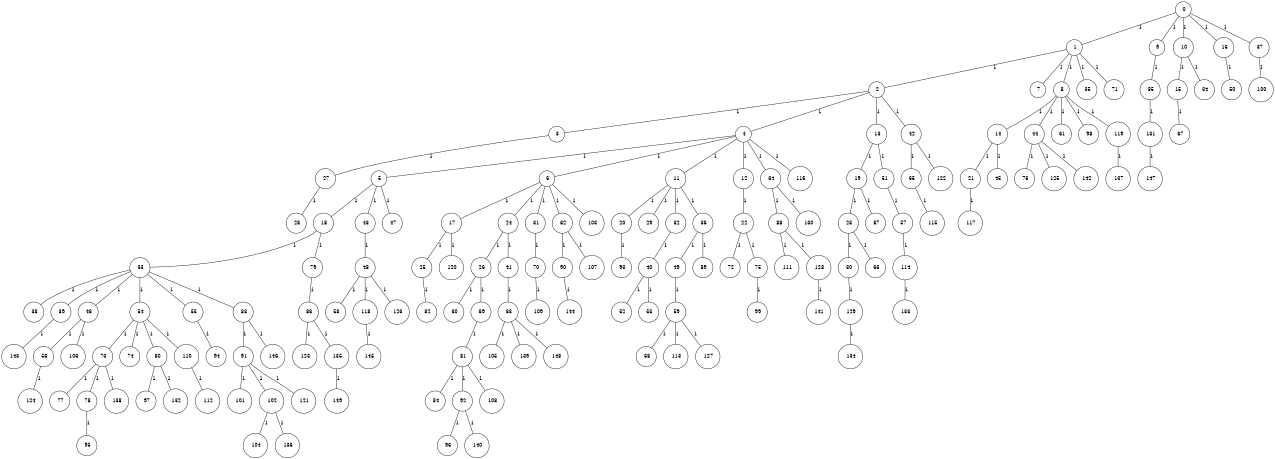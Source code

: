 graph G {
size="8.5,11;"
ratio = "expand;"
fixedsize="true;"
overlap="scale;"
node[shape=circle,width=.12,hight=.12,fontsize=12]
edge[fontsize=12]

0[label=" 0" color=black, pos="0.71108779,2.9984557!"];
1[label=" 1" color=black, pos="0.38501074,0.78953427!"];
2[label=" 2" color=black, pos="1.9637797,2.4945591!"];
3[label=" 3" color=black, pos="2.8648618,2.5305418!"];
4[label=" 4" color=black, pos="1.2329295,0.34750591!"];
5[label=" 5" color=black, pos="1.9163976,2.7224307!"];
6[label=" 6" color=black, pos="0.32526362,2.3446663!"];
7[label=" 7" color=black, pos="2.4075222,1.7989328!"];
8[label=" 8" color=black, pos="2.4798161,0.65834827!"];
9[label=" 9" color=black, pos="1.2314194,2.8836211!"];
10[label=" 10" color=black, pos="0.83081226,0.42796689!"];
11[label=" 11" color=black, pos="1.2791685,0.65165586!"];
12[label=" 12" color=black, pos="0.62673924,2.5528725!"];
13[label=" 13" color=black, pos="2.7973362,0.48025444!"];
14[label=" 14" color=black, pos="1.3060844,2.4717788!"];
15[label=" 15" color=black, pos="1.8276282,0.83221652!"];
16[label=" 16" color=black, pos="2.0681,0.17227114!"];
17[label=" 17" color=black, pos="2.9384473,0.4947184!"];
18[label=" 18" color=black, pos="1.4340723,0.46493363!"];
19[label=" 19" color=black, pos="0.88119396,1.2253388!"];
20[label=" 20" color=black, pos="2.1157513,1.05107!"];
21[label=" 21" color=black, pos="1.0535145,1.0356874!"];
22[label=" 22" color=black, pos="2.3562452,1.0732055!"];
23[label=" 23" color=black, pos="0.77817781,0.49131776!"];
24[label=" 24" color=black, pos="0.39598678,2.1457972!"];
25[label=" 25" color=black, pos="0.71948111,0.1036937!"];
26[label=" 26" color=black, pos="2.5632009,1.8667943!"];
27[label=" 27" color=black, pos="1.6852168,0.95232805!"];
28[label=" 28" color=black, pos="2.8703444,0.71405561!"];
29[label=" 29" color=black, pos="2.5347225,0.28345777!"];
30[label=" 30" color=black, pos="1.2572092,1.0748412!"];
31[label=" 31" color=black, pos="1.2620852,0.88166483!"];
32[label=" 32" color=black, pos="0.22974785,1.9925061!"];
33[label=" 33" color=black, pos="0.66797764,2.1027824!"];
34[label=" 34" color=black, pos="1.6648271,2.6755734!"];
35[label=" 35" color=black, pos="1.0617098,0.15101205!"];
36[label=" 36" color=black, pos="0.63129951,2.8559131!"];
37[label=" 37" color=black, pos="2.6148106,0.056989752!"];
38[label=" 38" color=black, pos="0.49603414,0.90740685!"];
39[label=" 39" color=black, pos="1.6979899,0.41619135!"];
40[label=" 40" color=black, pos="1.8165337,0.87696669!"];
41[label=" 41" color=black, pos="0.50489725,2.7156899!"];
42[label=" 42" color=black, pos="1.9493258,0.51976834!"];
43[label=" 43" color=black, pos="2.0191647,1.9430898!"];
44[label=" 44" color=black, pos="0.53584805,2.8164863!"];
45[label=" 45" color=black, pos="2.9383739,0.022678538!"];
46[label=" 46" color=black, pos="2.005307,2.1925274!"];
47[label=" 47" color=black, pos="2.7191571,0.63103457!"];
48[label=" 48" color=black, pos="1.0174162,0.020202124!"];
49[label=" 49" color=black, pos="1.4877503,2.6920378!"];
50[label=" 50" color=black, pos="1.1271553,1.4481117!"];
51[label=" 51" color=black, pos="1.8825865,0.79678431!"];
52[label=" 52" color=black, pos="1.1902045,2.5690933!"];
53[label=" 53" color=black, pos="0.48674661,2.5629864!"];
54[label=" 54" color=black, pos="1.5218572,2.1953504!"];
55[label=" 55" color=black, pos="2.3642325,0.77670503!"];
56[label=" 56" color=black, pos="1.3343862,1.9039621!"];
57[label=" 57" color=black, pos="0.53279917,1.2592127!"];
58[label=" 58" color=black, pos="1.807806,0.80627454!"];
59[label=" 59" color=black, pos="0.098526035,2.1088271!"];
60[label=" 60" color=black, pos="1.2163294,1.417309!"];
61[label=" 61" color=black, pos="1.2696922,2.1951296!"];
62[label=" 62" color=black, pos="0.7358092,2.0325636!"];
63[label=" 63" color=black, pos="1.216865,2.4816903!"];
64[label=" 64" color=black, pos="0.6061758,0.37338784!"];
65[label=" 65" color=black, pos="1.9816523,0.79892945!"];
66[label=" 66" color=black, pos="2.339925,1.4798508!"];
67[label=" 67" color=black, pos="0.20826283,2.7271816!"];
68[label=" 68" color=black, pos="0.26659829,1.1276683!"];
69[label=" 69" color=black, pos="2.124786,2.3278398!"];
70[label=" 70" color=black, pos="0.71327799,0.96063693!"];
71[label=" 71" color=black, pos="2.1696721,0.48139426!"];
72[label=" 72" color=black, pos="2.8279797,1.9148229!"];
73[label=" 73" color=black, pos="0.48738265,2.5990902!"];
74[label=" 74" color=black, pos="1.3189563,0.2657587!"];
75[label=" 75" color=black, pos="1.667619,0.95181139!"];
76[label=" 76" color=black, pos="2.137431,1.4705077!"];
77[label=" 77" color=black, pos="0.40227765,2.1228122!"];
78[label=" 78" color=black, pos="1.158751,1.0456986!"];
79[label=" 79" color=black, pos="0.52577646,0.104271!"];
80[label=" 80" color=black, pos="1.381875,2.1633881!"];
81[label=" 81" color=black, pos="1.7328462,2.6965653!"];
82[label=" 82" color=black, pos="0.84141939,2.5790216!"];
83[label=" 83" color=black, pos="2.9552643,0.44325562!"];
84[label=" 84" color=black, pos="0.61031269,1.3549123!"];
85[label=" 85" color=black, pos="0.7121109,0.12814599!"];
86[label=" 86" color=black, pos="0.56117373,2.199285!"];
87[label=" 87" color=black, pos="2.7009375,2.4407063!"];
88[label=" 88" color=black, pos="2.3226499,2.9520702!"];
89[label=" 89" color=black, pos="2.3665727,0.10729854!"];
90[label=" 90" color=black, pos="0.61095951,2.7170305!"];
91[label=" 91" color=black, pos="1.2171531,2.6589191!"];
92[label=" 92" color=black, pos="2.0740495,2.8400562!"];
93[label=" 93" color=black, pos="0.49155597,2.6570223!"];
94[label=" 94" color=black, pos="0.14204678,1.1396799!"];
95[label=" 95" color=black, pos="2.1598633,0.92579685!"];
96[label=" 96" color=black, pos="1.1844806,1.5380093!"];
97[label=" 97" color=black, pos="0.52650254,0.75904547!"];
98[label=" 98" color=black, pos="2.3316279,1.7036859!"];
99[label=" 99" color=black, pos="0.63636207,0.37624686!"];
100[label=" 100" color=black, pos="2.3764365,2.4965719!"];
101[label=" 101" color=black, pos="2.1845052,1.9207221!"];
102[label=" 102" color=black, pos="2.0099014,0.16953625!"];
103[label=" 103" color=black, pos="0.64078819,0.65227789!"];
104[label=" 104" color=black, pos="0.97320014,0.37632213!"];
105[label=" 105" color=black, pos="2.8355949,2.6371647!"];
106[label=" 106" color=black, pos="1.6114436,0.71600392!"];
107[label=" 107" color=black, pos="0.70345565,2.9582171!"];
108[label=" 108" color=black, pos="2.3085538,0.94788454!"];
109[label=" 109" color=black, pos="1.6083832,1.8196109!"];
110[label=" 110" color=black, pos="2.9290087,2.7880493!"];
111[label=" 111" color=black, pos="2.0844802,2.3950656!"];
112[label=" 112" color=black, pos="1.6306143,0.55738305!"];
113[label=" 113" color=black, pos="2.9067554,0.63343212!"];
114[label=" 114" color=black, pos="0.5353984,0.76600456!"];
115[label=" 115" color=black, pos="1.4416868,0.31874617!"];
116[label=" 116" color=black, pos="1.1790107,2.2432996!"];
117[label=" 117" color=black, pos="0.13523738,2.4056785!"];
118[label=" 118" color=black, pos="0.052057587,1.6340429!"];
119[label=" 119" color=black, pos="1.6340549,2.1942182!"];
120[label=" 120" color=black, pos="1.8004963,0.73087846!"];
121[label=" 121" color=black, pos="2.946149,1.2254506!"];
122[label=" 122" color=black, pos="1.7137466,1.7204015!"];
123[label=" 123" color=black, pos="1.7156769,2.905674!"];
124[label=" 124" color=black, pos="0.30577835,1.6820815!"];
125[label=" 125" color=black, pos="2.211884,2.5052618!"];
126[label=" 126" color=black, pos="0.2814877,2.4004795!"];
127[label=" 127" color=black, pos="1.1684132,0.18021181!"];
128[label=" 128" color=black, pos="2.3462989,1.6761613!"];
129[label=" 129" color=black, pos="0.27540086,0.77399533!"];
130[label=" 130" color=black, pos="2.8930671,2.1445809!"];
131[label=" 131" color=black, pos="2.5335444,1.5034317!"];
132[label=" 132" color=black, pos="0.19922854,0.28033852!"];
133[label=" 133" color=black, pos="0.27327316,0.67505421!"];
134[label=" 134" color=black, pos="1.924905,0.47030346!"];
135[label=" 135" color=black, pos="0.67023131,1.0622277!"];
136[label=" 136" color=black, pos="1.5616055,1.3089781!"];
137[label=" 137" color=black, pos="0.64000093,0.82615388!"];
138[label=" 138" color=black, pos="1.5773702,2.1418121!"];
139[label=" 139" color=black, pos="0.020989732,1.9502375!"];
140[label=" 140" color=black, pos="1.830757,1.6313309!"];
141[label=" 141" color=black, pos="2.0161763,0.65879098!"];
142[label=" 142" color=black, pos="0.38191872,0.034399429!"];
143[label=" 143" color=black, pos="1.7796097,2.0686802!"];
144[label=" 144" color=black, pos="1.8350162,2.1782217!"];
145[label=" 145" color=black, pos="1.4606318,2.0080852!"];
146[label=" 146" color=black, pos="1.9751103,1.1489167!"];
147[label=" 147" color=black, pos="2.795141,0.21631833!"];
148[label=" 148" color=black, pos="2.3297302,0.72992808!"];
149[label=" 149" color=black, pos="1.1540342,2.2869877!"];
0--1[label="1"]
0--9[label="1"]
0--10[label="1"]
0--16[label="1"]
0--37[label="1"]
1--2[label="1"]
1--7[label="1"]
1--8[label="1"]
1--35[label="1"]
1--71[label="1"]
2--3[label="1"]
2--4[label="1"]
2--13[label="1"]
2--42[label="1"]
3--27[label="1"]
4--5[label="1"]
4--6[label="1"]
4--11[label="1"]
4--12[label="1"]
4--64[label="1"]
4--116[label="1"]
5--18[label="1"]
5--43[label="1"]
5--47[label="1"]
6--17[label="1"]
6--24[label="1"]
6--31[label="1"]
6--62[label="1"]
6--103[label="1"]
8--14[label="1"]
8--44[label="1"]
8--61[label="1"]
8--98[label="1"]
8--119[label="1"]
9--85[label="1"]
10--15[label="1"]
10--34[label="1"]
11--20[label="1"]
11--29[label="1"]
11--32[label="1"]
11--36[label="1"]
12--22[label="1"]
13--19[label="1"]
13--51[label="1"]
14--21[label="1"]
14--45[label="1"]
15--67[label="1"]
16--50[label="1"]
17--25[label="1"]
17--120[label="1"]
18--33[label="1"]
18--79[label="1"]
19--23[label="1"]
19--87[label="1"]
20--93[label="1"]
21--117[label="1"]
22--72[label="1"]
22--75[label="1"]
23--30[label="1"]
23--66[label="1"]
24--26[label="1"]
24--41[label="1"]
25--82[label="1"]
26--60[label="1"]
26--69[label="1"]
27--28[label="1"]
30--129[label="1"]
31--70[label="1"]
32--40[label="1"]
33--38[label="1"]
33--39[label="1"]
33--46[label="1"]
33--54[label="1"]
33--55[label="1"]
33--83[label="1"]
36--49[label="1"]
36--89[label="1"]
37--100[label="1"]
39--143[label="1"]
40--52[label="1"]
40--53[label="1"]
41--63[label="1"]
42--65[label="1"]
42--122[label="1"]
43--48[label="1"]
44--76[label="1"]
44--125[label="1"]
44--142[label="1"]
46--56[label="1"]
46--106[label="1"]
48--58[label="1"]
48--118[label="1"]
48--126[label="1"]
49--59[label="1"]
51--57[label="1"]
54--73[label="1"]
54--74[label="1"]
54--80[label="1"]
54--110[label="1"]
55--94[label="1"]
56--124[label="1"]
57--114[label="1"]
59--68[label="1"]
59--113[label="1"]
59--127[label="1"]
62--90[label="1"]
62--107[label="1"]
63--105[label="1"]
63--139[label="1"]
63--148[label="1"]
64--88[label="1"]
64--130[label="1"]
65--115[label="1"]
69--81[label="1"]
70--109[label="1"]
73--77[label="1"]
73--78[label="1"]
73--138[label="1"]
75--99[label="1"]
78--95[label="1"]
79--86[label="1"]
80--97[label="1"]
80--132[label="1"]
81--84[label="1"]
81--92[label="1"]
81--108[label="1"]
83--91[label="1"]
83--146[label="1"]
85--131[label="1"]
86--123[label="1"]
86--135[label="1"]
88--111[label="1"]
88--128[label="1"]
90--144[label="1"]
91--101[label="1"]
91--102[label="1"]
91--121[label="1"]
92--96[label="1"]
92--140[label="1"]
102--104[label="1"]
102--136[label="1"]
110--112[label="1"]
114--133[label="1"]
118--145[label="1"]
119--137[label="1"]
128--141[label="1"]
129--134[label="1"]
131--147[label="1"]
135--149[label="1"]

}
